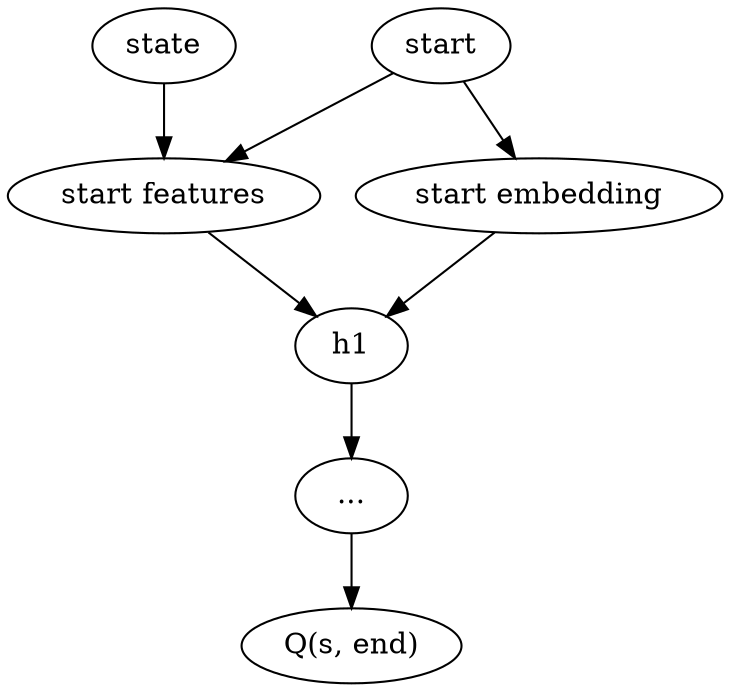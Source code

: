 digraph "gnn_embed"{
    graph [dpi = 300];
    // Node definitions
    state [label = "state"]
    start [label = "start"]
    start_features [label = "start features"]
    start_embedding [label = "start embedding"]
    h1 [label = "h1"]
    hx [label = "..."]
    output [label = "Q(s, end)"]

    state -> start_features
    start -> start_features
    start -> start_embedding
    start_features -> h1
    start_embedding -> h1
    h1 -> hx
    hx -> output
}